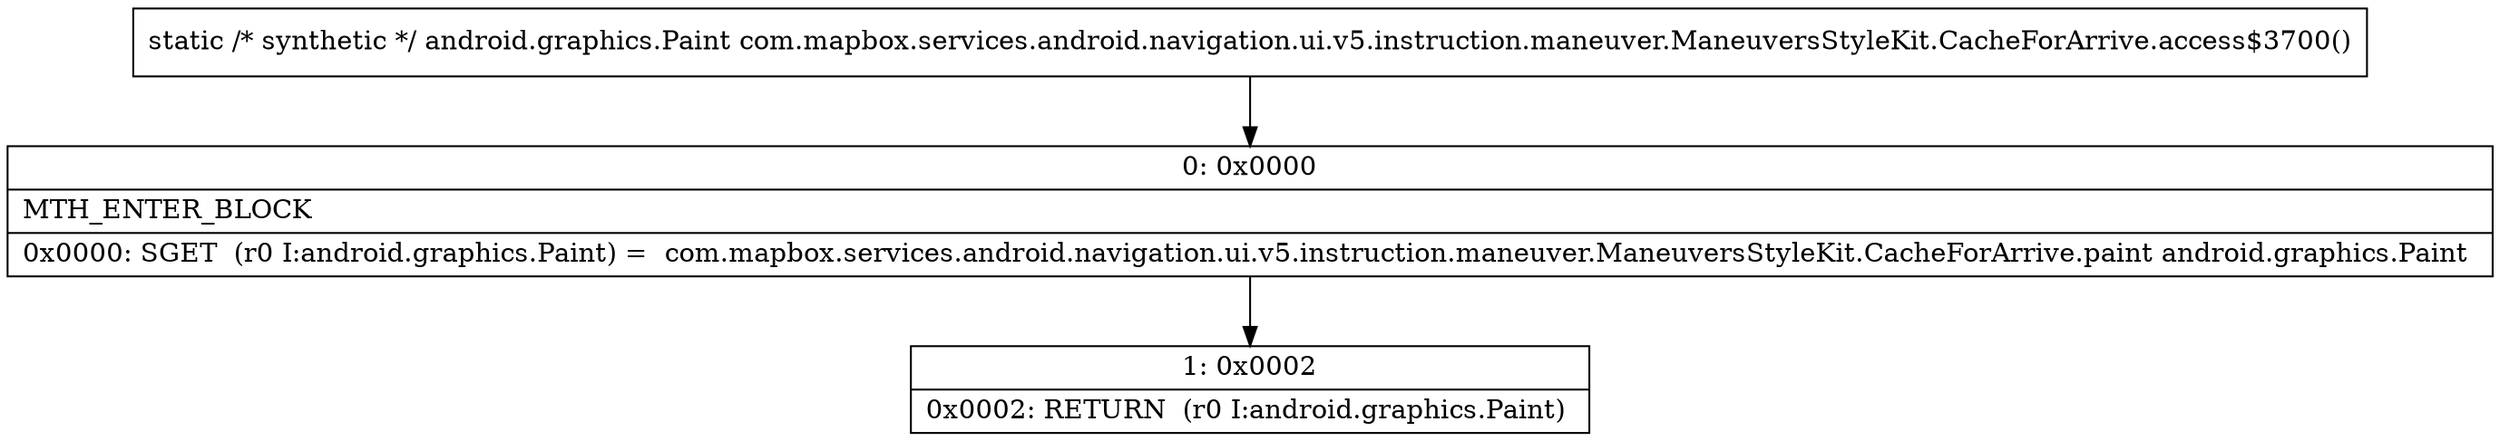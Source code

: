 digraph "CFG forcom.mapbox.services.android.navigation.ui.v5.instruction.maneuver.ManeuversStyleKit.CacheForArrive.access$3700()Landroid\/graphics\/Paint;" {
Node_0 [shape=record,label="{0\:\ 0x0000|MTH_ENTER_BLOCK\l|0x0000: SGET  (r0 I:android.graphics.Paint) =  com.mapbox.services.android.navigation.ui.v5.instruction.maneuver.ManeuversStyleKit.CacheForArrive.paint android.graphics.Paint \l}"];
Node_1 [shape=record,label="{1\:\ 0x0002|0x0002: RETURN  (r0 I:android.graphics.Paint) \l}"];
MethodNode[shape=record,label="{static \/* synthetic *\/ android.graphics.Paint com.mapbox.services.android.navigation.ui.v5.instruction.maneuver.ManeuversStyleKit.CacheForArrive.access$3700() }"];
MethodNode -> Node_0;
Node_0 -> Node_1;
}


